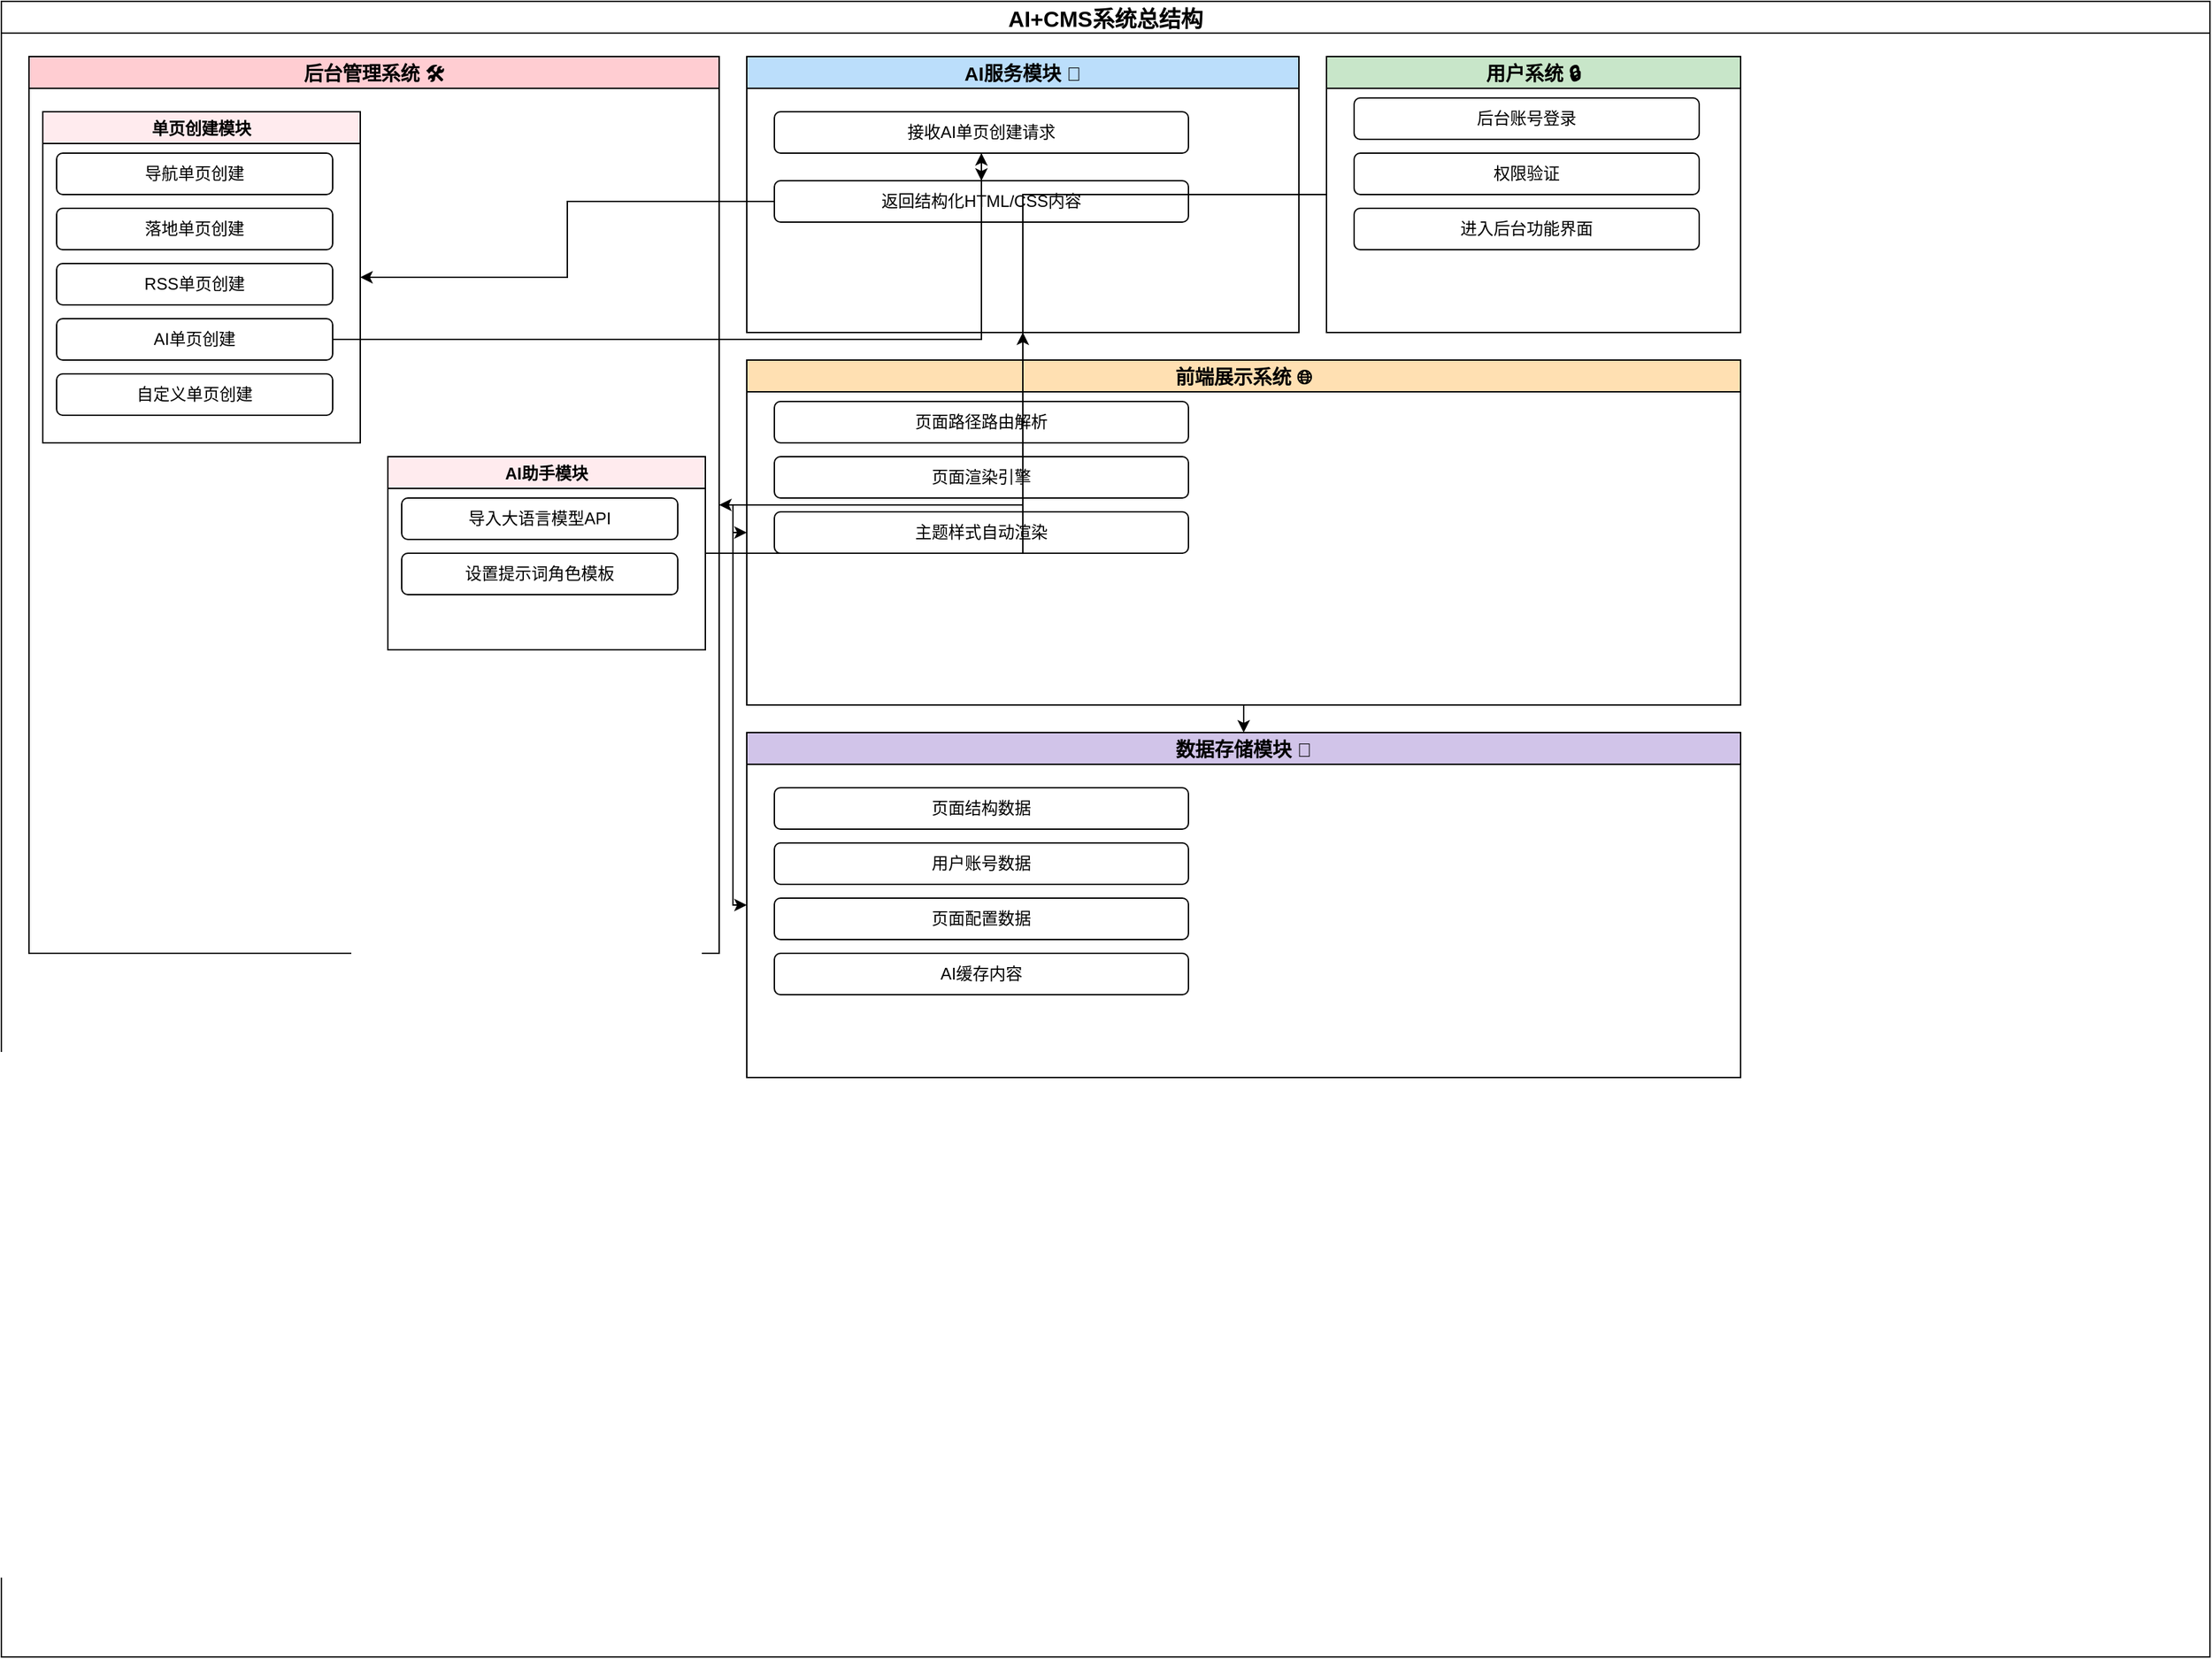 <mxfile>
  <diagram name="AI+CMS系统结构图" id="diagram-1">
    <mxGraphModel dx="1244" dy="736" grid="1" gridSize="10" guides="1" tooltips="1" connect="1" arrows="1" fold="1" page="1" pageScale="1" pageWidth="827" pageHeight="1169" math="0" shadow="0">
      <root>
        <mxCell id="0"/>
        <mxCell id="1" parent="0"/>
        
        <!-- 顶层结构 -->
        <mxCell id="system" value="AI+CMS系统总结构" style="swimlane;fillColor=#ffffff;strokeColor=#000000;fontSize=16;fontStyle=1;" vertex="1" parent="1">
          <mxGeometry x="20" y="20" width="1600" height="1200" as="geometry"/>
        </mxCell>

        <!-- 后台管理系统 -->
        <mxCell id="backend" value="后台管理系统 🛠" style="swimlane;fillColor=#FFCDD2;fontSize=14;" vertex="1" parent="system">
          <mxGeometry x="20" y="40" width="500" height="650" as="geometry"/>
        </mxCell>

        <!-- AI服务模块 -->
        <mxCell id="ai" value="AI服务模块 🤖" style="swimlane;fillColor=#BBDEFB;fontSize=14;" vertex="1" parent="system">
          <mxGeometry x="540" y="40" width="400" height="200" as="geometry"/>
        </mxCell>

        <!-- 用户系统 -->
        <mxCell id="user" value="用户系统 🔒" style="swimlane;fillColor=#C8E6C9;fontSize=14;" vertex="1" parent="system">
          <mxGeometry x="960" y="40" width="300" height="200" as="geometry"/>
        </mxCell>

        <!-- 前端展示系统 -->
        <mxCell id="frontend" value="前端展示系统 🌐" style="swimlane;fillColor=#FFE0B2;fontSize=14;" vertex="1" parent="system">
          <mxGeometry x="540" y="260" width="720" height="250" as="geometry"/>
        </mxCell>

        <!-- 数据存储模块 -->
        <mxCell id="data" value="数据存储模块 📁" style="swimlane;fillColor=#D1C4E9;fontSize=14;" vertex="1" parent="system">
          <mxGeometry x="540" y="530" width="720" height="250" as="geometry"/>
        </mxCell>

        <!-- 后台子模块：页面创建模块 -->
        <mxCell id="pageCreate" value="单页创建模块" style="swimlane;fillColor=#FFEBEE;fontSize=12;" vertex="1" parent="backend">
          <mxGeometry x="10" y="40" width="230" height="240" as="geometry"/>
        </mxCell>

        <mxCell id="navPage" value="导航单页创建" style="rounded=1;whiteSpace=wrap;html=1;" vertex="1" parent="pageCreate">
          <mxGeometry x="10" y="30" width="200" height="30" as="geometry"/>
        </mxCell>

        <mxCell id="landingPage" value="落地单页创建" style="rounded=1;whiteSpace=wrap;html=1;" vertex="1" parent="pageCreate">
          <mxGeometry x="10" y="70" width="200" height="30" as="geometry"/>
        </mxCell>

        <mxCell id="rssPage" value="RSS单页创建" style="rounded=1;whiteSpace=wrap;html=1;" vertex="1" parent="pageCreate">
          <mxGeometry x="10" y="110" width="200" height="30" as="geometry"/>
        </mxCell>

        <mxCell id="aiPage" value="AI单页创建" style="rounded=1;whiteSpace=wrap;html=1;" vertex="1" parent="pageCreate">
          <mxGeometry x="10" y="150" width="200" height="30" as="geometry"/>
        </mxCell>

        <mxCell id="customPage" value="自定义单页创建" style="rounded=1;whiteSpace=wrap;html=1;" vertex="1" parent="pageCreate">
          <mxGeometry x="10" y="190" width="200" height="30" as="geometry"/>
        </mxCell>

        <!-- 后台子模块：AI助手模块 -->
        <mxCell id="aiHelper" value="AI助手模块" style="swimlane;fillColor=#FFEBEE;fontSize=12;" vertex="1" parent="backend">
          <mxGeometry x="260" y="290" width="230" height="140" as="geometry"/>
        </mxCell>

        <mxCell id="llmapi" value="导入大语言模型API" style="rounded=1;whiteSpace=wrap;html=1;" vertex="1" parent="aiHelper">
          <mxGeometry x="10" y="30" width="200" height="30" as="geometry"/>
        </mxCell>

        <mxCell id="prompt" value="设置提示词角色模板" style="rounded=1;whiteSpace=wrap;html=1;" vertex="1" parent="aiHelper">
          <mxGeometry x="10" y="70" width="200" height="30" as="geometry"/>
        </mxCell>

        <!-- AI服务模块子项 -->
        <mxCell id="processAI" value="接收AI单页创建请求" style="rounded=1;whiteSpace=wrap;html=1;" vertex="1" parent="ai">
          <mxGeometry x="20" y="40" width="300" height="30" as="geometry"/>
        </mxCell>

        <mxCell id="returnHTML" value="返回结构化HTML/CSS内容" style="rounded=1;whiteSpace=wrap;html=1;" vertex="1" parent="ai">
          <mxGeometry x="20" y="90" width="300" height="30" as="geometry"/>
        </mxCell>

        <!-- 用户系统 -->
        <mxCell id="login" value="后台账号登录" style="rounded=1;whiteSpace=wrap;html=1;" vertex="1" parent="user">
          <mxGeometry x="20" y="30" width="250" height="30" as="geometry"/>
        </mxCell>

        <mxCell id="verify" value="权限验证" style="rounded=1;whiteSpace=wrap;html=1;" vertex="1" parent="user">
          <mxGeometry x="20" y="70" width="250" height="30" as="geometry"/>
        </mxCell>

        <mxCell id="backendAccess" value="进入后台功能界面" style="rounded=1;whiteSpace=wrap;html=1;" vertex="1" parent="user">
          <mxGeometry x="20" y="110" width="250" height="30" as="geometry"/>
        </mxCell>

        <!-- 数据存储模块 -->
        <mxCell id="pageData" value="页面结构数据" style="rounded=1;whiteSpace=wrap;html=1;" vertex="1" parent="data">
          <mxGeometry x="20" y="40" width="300" height="30" as="geometry"/>
        </mxCell>

        <mxCell id="userData" value="用户账号数据" style="rounded=1;whiteSpace=wrap;html=1;" vertex="1" parent="data">
          <mxGeometry x="20" y="80" width="300" height="30" as="geometry"/>
        </mxCell>

        <mxCell id="configData" value="页面配置数据" style="rounded=1;whiteSpace=wrap;html=1;" vertex="1" parent="data">
          <mxGeometry x="20" y="120" width="300" height="30" as="geometry"/>
        </mxCell>

        <mxCell id="aiCache" value="AI缓存内容" style="rounded=1;whiteSpace=wrap;html=1;" vertex="1" parent="data">
          <mxGeometry x="20" y="160" width="300" height="30" as="geometry"/>
        </mxCell>

        <!-- 前端模块 -->
        <mxCell id="router" value="页面路径路由解析" style="rounded=1;whiteSpace=wrap;html=1;" vertex="1" parent="frontend">
          <mxGeometry x="20" y="30" width="300" height="30" as="geometry"/>
        </mxCell>

        <mxCell id="render" value="页面渲染引擎" style="rounded=1;whiteSpace=wrap;html=1;" vertex="1" parent="frontend">
          <mxGeometry x="20" y="70" width="300" height="30" as="geometry"/>
        </mxCell>

        <mxCell id="themeRender" value="主题样式自动渲染" style="rounded=1;whiteSpace=wrap;html=1;" vertex="1" parent="frontend">
          <mxGeometry x="20" y="110" width="300" height="30" as="geometry"/>
        </mxCell>

        <!-- 连接关系 -->
        <mxCell id="link1" style="edgeStyle=orthogonalEdgeStyle;rounded=0;exitX=1;exitY=0.5;exitDx=0;exitDy=0;" edge="1" parent="system" source="aiPage" target="processAI">
          <mxGeometry relative="1" as="geometry"/>
        </mxCell>

        <mxCell id="link2" style="edgeStyle=orthogonalEdgeStyle;rounded=0;" edge="1" parent="system" source="processAI" target="returnHTML">
          <mxGeometry relative="1" as="geometry"/>
        </mxCell>

        <mxCell id="link3" style="edgeStyle=orthogonalEdgeStyle;rounded=0;" edge="1" parent="system" source="returnHTML" target="pageCreate">
          <mxGeometry relative="1" as="geometry"/>
        </mxCell>

        <mxCell id="link4" style="edgeStyle=orthogonalEdgeStyle;rounded=0;" edge="1" parent="system" source="aiHelper" target="ai">
          <mxGeometry relative="1" as="geometry"/>
        </mxCell>

        <mxCell id="link5" style="edgeStyle=orthogonalEdgeStyle;rounded=0;" edge="1" parent="system" source="backend" target="data">
          <mxGeometry relative="1" as="geometry"/>
        </mxCell>

        <mxCell id="link6" style="edgeStyle=orthogonalEdgeStyle;rounded=0;" edge="1" parent="system" source="frontend" target="data">
          <mxGeometry relative="1" as="geometry"/>
        </mxCell>

        <mxCell id="link7" style="edgeStyle=orthogonalEdgeStyle;rounded=0;" edge="1" parent="system" source="user" target="backend">
          <mxGeometry relative="1" as="geometry"/>
        </mxCell>

        <mxCell id="link8" style="edgeStyle=orthogonalEdgeStyle;rounded=0;" edge="1" parent="system" source="backend" target="frontend">
          <mxGeometry relative="1" as="geometry"/>
        </mxCell>

      </root>
    </mxGraphModel>
  </diagram>
</mxfile>
